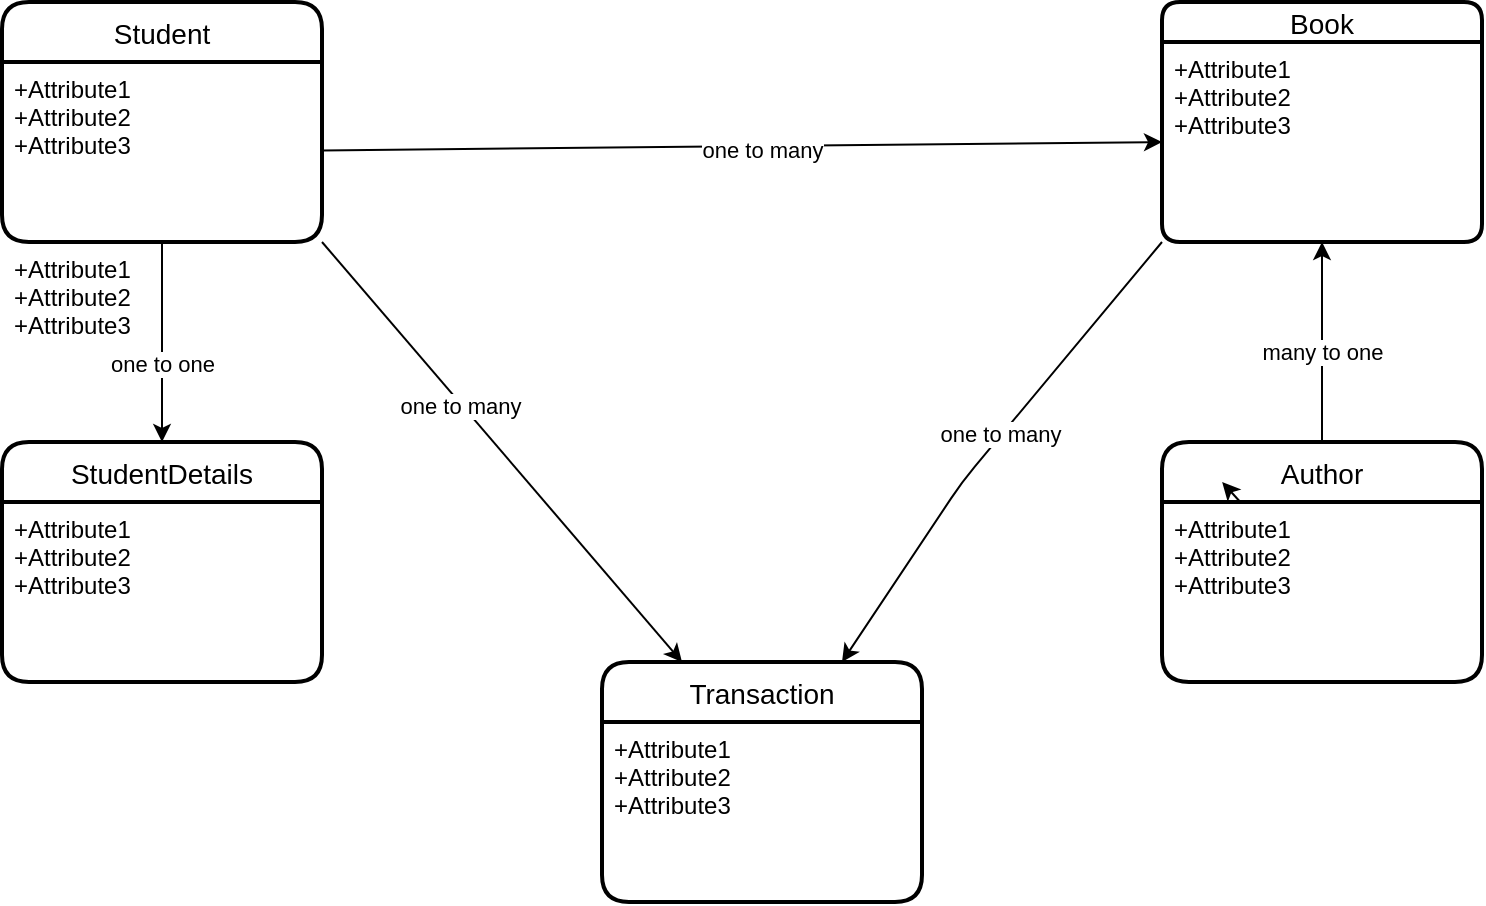 <mxfile version="20.2.5" type="github">
  <diagram id="R2lEEEUBdFMjLlhIrx00" name="Page-1">
    <mxGraphModel dx="992" dy="571" grid="1" gridSize="10" guides="1" tooltips="1" connect="1" arrows="1" fold="1" page="1" pageScale="1" pageWidth="850" pageHeight="1100" math="0" shadow="0" extFonts="Permanent Marker^https://fonts.googleapis.com/css?family=Permanent+Marker">
      <root>
        <mxCell id="0" />
        <mxCell id="1" parent="0" />
        <mxCell id="OTPGn9KjPBOWXrjLJ4Nn-30" value="Student" style="swimlane;childLayout=stackLayout;horizontal=1;startSize=30;horizontalStack=0;rounded=1;fontSize=14;fontStyle=0;strokeWidth=2;resizeParent=0;resizeLast=1;shadow=0;dashed=0;align=center;" vertex="1" parent="1">
          <mxGeometry x="80" y="40" width="160" height="120" as="geometry" />
        </mxCell>
        <mxCell id="OTPGn9KjPBOWXrjLJ4Nn-31" value="+Attribute1&#xa;+Attribute2&#xa;+Attribute3" style="align=left;strokeColor=none;fillColor=none;spacingLeft=4;fontSize=12;verticalAlign=top;resizable=0;rotatable=0;part=1;" vertex="1" parent="OTPGn9KjPBOWXrjLJ4Nn-30">
          <mxGeometry y="30" width="160" height="90" as="geometry" />
        </mxCell>
        <mxCell id="OTPGn9KjPBOWXrjLJ4Nn-46" value="+Attribute1&#xa;+Attribute2&#xa;+Attribute3" style="align=left;strokeColor=none;fillColor=none;spacingLeft=4;fontSize=12;verticalAlign=top;resizable=0;rotatable=0;part=1;" vertex="1" parent="OTPGn9KjPBOWXrjLJ4Nn-30">
          <mxGeometry y="120" width="160" as="geometry" />
        </mxCell>
        <mxCell id="OTPGn9KjPBOWXrjLJ4Nn-32" value="Book" style="swimlane;childLayout=stackLayout;horizontal=1;startSize=20;horizontalStack=0;rounded=1;fontSize=14;fontStyle=0;strokeWidth=2;resizeParent=0;resizeLast=1;shadow=0;dashed=0;align=center;" vertex="1" parent="1">
          <mxGeometry x="660" y="40" width="160" height="120" as="geometry" />
        </mxCell>
        <mxCell id="OTPGn9KjPBOWXrjLJ4Nn-33" value="+Attribute1&#xa;+Attribute2&#xa;+Attribute3" style="align=left;strokeColor=none;fillColor=none;spacingLeft=4;fontSize=12;verticalAlign=top;resizable=0;rotatable=0;part=1;" vertex="1" parent="OTPGn9KjPBOWXrjLJ4Nn-32">
          <mxGeometry y="20" width="160" height="100" as="geometry" />
        </mxCell>
        <mxCell id="OTPGn9KjPBOWXrjLJ4Nn-34" value="Author" style="swimlane;childLayout=stackLayout;horizontal=1;startSize=30;horizontalStack=0;rounded=1;fontSize=14;fontStyle=0;strokeWidth=2;resizeParent=0;resizeLast=1;shadow=0;dashed=0;align=center;" vertex="1" parent="1">
          <mxGeometry x="660" y="260" width="160" height="120" as="geometry" />
        </mxCell>
        <mxCell id="OTPGn9KjPBOWXrjLJ4Nn-60" style="edgeStyle=none;rounded=1;orthogonalLoop=1;jettySize=auto;html=1;entryX=0.188;entryY=0.167;entryDx=0;entryDy=0;entryPerimeter=0;targetPerimeterSpacing=0;strokeWidth=1;" edge="1" parent="OTPGn9KjPBOWXrjLJ4Nn-34" source="OTPGn9KjPBOWXrjLJ4Nn-35" target="OTPGn9KjPBOWXrjLJ4Nn-34">
          <mxGeometry relative="1" as="geometry" />
        </mxCell>
        <mxCell id="OTPGn9KjPBOWXrjLJ4Nn-35" value="+Attribute1&#xa;+Attribute2&#xa;+Attribute3" style="align=left;strokeColor=none;fillColor=none;spacingLeft=4;fontSize=12;verticalAlign=top;resizable=0;rotatable=0;part=1;" vertex="1" parent="OTPGn9KjPBOWXrjLJ4Nn-34">
          <mxGeometry y="30" width="160" height="90" as="geometry" />
        </mxCell>
        <mxCell id="OTPGn9KjPBOWXrjLJ4Nn-36" value="Transaction" style="swimlane;childLayout=stackLayout;horizontal=1;startSize=30;horizontalStack=0;rounded=1;fontSize=14;fontStyle=0;strokeWidth=2;resizeParent=0;resizeLast=1;shadow=0;dashed=0;align=center;" vertex="1" parent="1">
          <mxGeometry x="380" y="370" width="160" height="120" as="geometry" />
        </mxCell>
        <mxCell id="OTPGn9KjPBOWXrjLJ4Nn-37" value="+Attribute1&#xa;+Attribute2&#xa;+Attribute3" style="align=left;strokeColor=none;fillColor=none;spacingLeft=4;fontSize=12;verticalAlign=top;resizable=0;rotatable=0;part=1;" vertex="1" parent="OTPGn9KjPBOWXrjLJ4Nn-36">
          <mxGeometry y="30" width="160" height="90" as="geometry" />
        </mxCell>
        <mxCell id="OTPGn9KjPBOWXrjLJ4Nn-38" value="StudentDetails" style="swimlane;childLayout=stackLayout;horizontal=1;startSize=30;horizontalStack=0;rounded=1;fontSize=14;fontStyle=0;strokeWidth=2;resizeParent=0;resizeLast=1;shadow=0;dashed=0;align=center;" vertex="1" parent="1">
          <mxGeometry x="80" y="260" width="160" height="120" as="geometry" />
        </mxCell>
        <mxCell id="OTPGn9KjPBOWXrjLJ4Nn-39" value="+Attribute1&#xa;+Attribute2&#xa;+Attribute3" style="align=left;strokeColor=none;fillColor=none;spacingLeft=4;fontSize=12;verticalAlign=top;resizable=0;rotatable=0;part=1;" vertex="1" parent="OTPGn9KjPBOWXrjLJ4Nn-38">
          <mxGeometry y="30" width="160" height="90" as="geometry" />
        </mxCell>
        <mxCell id="OTPGn9KjPBOWXrjLJ4Nn-44" style="rounded=1;orthogonalLoop=1;jettySize=auto;html=1;entryX=0;entryY=0.5;entryDx=0;entryDy=0;targetPerimeterSpacing=0;strokeWidth=1;" edge="1" parent="1" source="OTPGn9KjPBOWXrjLJ4Nn-31" target="OTPGn9KjPBOWXrjLJ4Nn-33">
          <mxGeometry relative="1" as="geometry" />
        </mxCell>
        <mxCell id="OTPGn9KjPBOWXrjLJ4Nn-45" value="one to many" style="edgeLabel;html=1;align=center;verticalAlign=middle;resizable=0;points=[];" vertex="1" connectable="0" parent="OTPGn9KjPBOWXrjLJ4Nn-44">
          <mxGeometry x="0.045" y="-1" relative="1" as="geometry">
            <mxPoint y="1" as="offset" />
          </mxGeometry>
        </mxCell>
        <mxCell id="OTPGn9KjPBOWXrjLJ4Nn-49" style="edgeStyle=none;rounded=1;orthogonalLoop=1;jettySize=auto;html=1;entryX=0.5;entryY=1;entryDx=0;entryDy=0;strokeWidth=1;sourcePerimeterSpacing=0;exitX=0.5;exitY=0;exitDx=0;exitDy=0;" edge="1" parent="1" source="OTPGn9KjPBOWXrjLJ4Nn-34" target="OTPGn9KjPBOWXrjLJ4Nn-33">
          <mxGeometry relative="1" as="geometry">
            <mxPoint x="740" y="250" as="sourcePoint" />
            <Array as="points">
              <mxPoint x="740" y="180" />
            </Array>
          </mxGeometry>
        </mxCell>
        <mxCell id="OTPGn9KjPBOWXrjLJ4Nn-50" value="many to one" style="edgeLabel;html=1;align=center;verticalAlign=middle;resizable=0;points=[];" vertex="1" connectable="0" parent="OTPGn9KjPBOWXrjLJ4Nn-49">
          <mxGeometry x="-0.087" relative="1" as="geometry">
            <mxPoint as="offset" />
          </mxGeometry>
        </mxCell>
        <mxCell id="OTPGn9KjPBOWXrjLJ4Nn-51" style="edgeStyle=none;rounded=1;orthogonalLoop=1;jettySize=auto;html=1;exitX=0.5;exitY=1;exitDx=0;exitDy=0;targetPerimeterSpacing=0;strokeWidth=1;entryX=0.5;entryY=0;entryDx=0;entryDy=0;" edge="1" parent="1" source="OTPGn9KjPBOWXrjLJ4Nn-31" target="OTPGn9KjPBOWXrjLJ4Nn-38">
          <mxGeometry relative="1" as="geometry">
            <mxPoint x="160" y="210" as="targetPoint" />
          </mxGeometry>
        </mxCell>
        <mxCell id="OTPGn9KjPBOWXrjLJ4Nn-52" value="one to one" style="edgeLabel;html=1;align=center;verticalAlign=middle;resizable=0;points=[];" vertex="1" connectable="0" parent="OTPGn9KjPBOWXrjLJ4Nn-51">
          <mxGeometry x="-0.223" relative="1" as="geometry">
            <mxPoint y="22" as="offset" />
          </mxGeometry>
        </mxCell>
        <mxCell id="OTPGn9KjPBOWXrjLJ4Nn-53" style="edgeStyle=none;rounded=1;orthogonalLoop=1;jettySize=auto;html=1;exitX=1;exitY=1;exitDx=0;exitDy=0;targetPerimeterSpacing=0;strokeWidth=1;entryX=0.25;entryY=0;entryDx=0;entryDy=0;" edge="1" parent="1" source="OTPGn9KjPBOWXrjLJ4Nn-31" target="OTPGn9KjPBOWXrjLJ4Nn-36">
          <mxGeometry relative="1" as="geometry">
            <mxPoint x="370" y="380" as="targetPoint" />
          </mxGeometry>
        </mxCell>
        <mxCell id="OTPGn9KjPBOWXrjLJ4Nn-56" value="one to many" style="edgeLabel;html=1;align=center;verticalAlign=middle;resizable=0;points=[];" vertex="1" connectable="0" parent="OTPGn9KjPBOWXrjLJ4Nn-53">
          <mxGeometry x="-0.23" y="-2" relative="1" as="geometry">
            <mxPoint x="1" as="offset" />
          </mxGeometry>
        </mxCell>
        <mxCell id="OTPGn9KjPBOWXrjLJ4Nn-57" style="edgeStyle=none;rounded=1;orthogonalLoop=1;jettySize=auto;html=1;exitX=0;exitY=1;exitDx=0;exitDy=0;targetPerimeterSpacing=0;strokeWidth=1;" edge="1" parent="1" source="OTPGn9KjPBOWXrjLJ4Nn-33" target="OTPGn9KjPBOWXrjLJ4Nn-36">
          <mxGeometry relative="1" as="geometry">
            <Array as="points">
              <mxPoint x="560" y="280" />
            </Array>
          </mxGeometry>
        </mxCell>
        <mxCell id="OTPGn9KjPBOWXrjLJ4Nn-58" value="one to many" style="edgeLabel;html=1;align=center;verticalAlign=middle;resizable=0;points=[];" vertex="1" connectable="0" parent="OTPGn9KjPBOWXrjLJ4Nn-57">
          <mxGeometry x="-0.046" y="-1" relative="1" as="geometry">
            <mxPoint as="offset" />
          </mxGeometry>
        </mxCell>
        <mxCell id="OTPGn9KjPBOWXrjLJ4Nn-59" style="edgeStyle=none;rounded=1;orthogonalLoop=1;jettySize=auto;html=1;exitX=0.5;exitY=0;exitDx=0;exitDy=0;targetPerimeterSpacing=0;strokeWidth=1;" edge="1" parent="1" source="OTPGn9KjPBOWXrjLJ4Nn-36" target="OTPGn9KjPBOWXrjLJ4Nn-36">
          <mxGeometry relative="1" as="geometry" />
        </mxCell>
      </root>
    </mxGraphModel>
  </diagram>
</mxfile>
